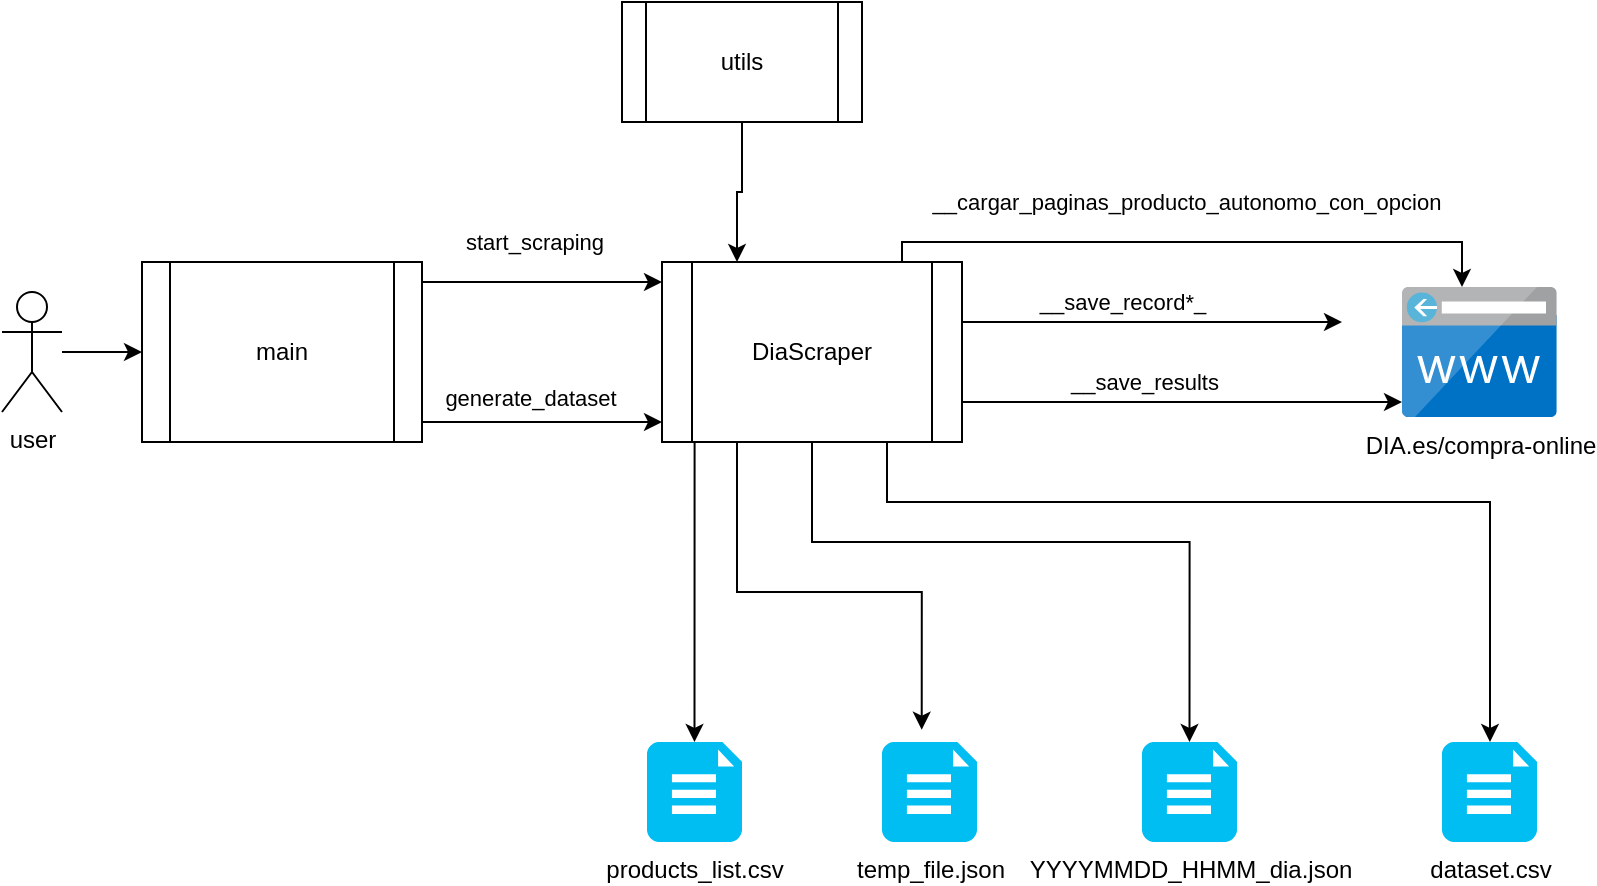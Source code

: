 <mxfile version="16.4.0" type="device" pages="2"><diagram id="p2ATk4UKt3Bv-NEzFjB0" name="Programa"><mxGraphModel dx="1022" dy="539" grid="1" gridSize="10" guides="1" tooltips="1" connect="1" arrows="1" fold="1" page="1" pageScale="1" pageWidth="827" pageHeight="1169" math="0" shadow="0"><root><mxCell id="0"/><mxCell id="1" parent="0"/><mxCell id="OQooCJtFr1opEy_-leEv-11" style="edgeStyle=orthogonalEdgeStyle;rounded=0;orthogonalLoop=1;jettySize=auto;html=1;" parent="1" source="BZAW36Sh3tjM77XknDDD-1" target="OQooCJtFr1opEy_-leEv-10" edge="1"><mxGeometry relative="1" as="geometry"/></mxCell><mxCell id="BZAW36Sh3tjM77XknDDD-1" value="user&lt;br&gt;" style="shape=umlActor;verticalLabelPosition=bottom;verticalAlign=top;html=1;outlineConnect=0;" parent="1" vertex="1"><mxGeometry x="10" y="185" width="30" height="60" as="geometry"/></mxCell><mxCell id="OQooCJtFr1opEy_-leEv-2" value="__cargar_paginas_producto_autonomo_con_opcion" style="edgeStyle=orthogonalEdgeStyle;rounded=0;orthogonalLoop=1;jettySize=auto;html=1;" parent="1" source="BZAW36Sh3tjM77XknDDD-2" target="OQooCJtFr1opEy_-leEv-1" edge="1"><mxGeometry x="-0.026" y="20" relative="1" as="geometry"><Array as="points"><mxPoint x="460" y="160"/><mxPoint x="740" y="160"/></Array><mxPoint as="offset"/></mxGeometry></mxCell><mxCell id="OQooCJtFr1opEy_-leEv-25" value="__save_record*_" style="edgeStyle=orthogonalEdgeStyle;rounded=0;orthogonalLoop=1;jettySize=auto;html=1;" parent="1" edge="1"><mxGeometry y="10" relative="1" as="geometry"><mxPoint as="offset"/><mxPoint x="460" y="200" as="sourcePoint"/><mxPoint x="680" y="200" as="targetPoint"/></mxGeometry></mxCell><mxCell id="tgPBnxF62j1zWoEwg_eN-5" style="edgeStyle=orthogonalEdgeStyle;rounded=0;orthogonalLoop=1;jettySize=auto;html=1;exitX=0.75;exitY=1;exitDx=0;exitDy=0;" parent="1" source="BZAW36Sh3tjM77XknDDD-2" target="tgPBnxF62j1zWoEwg_eN-4" edge="1"><mxGeometry relative="1" as="geometry"><Array as="points"><mxPoint x="453" y="290"/><mxPoint x="754" y="290"/></Array></mxGeometry></mxCell><mxCell id="tgPBnxF62j1zWoEwg_eN-6" style="edgeStyle=orthogonalEdgeStyle;rounded=0;orthogonalLoop=1;jettySize=auto;html=1;exitX=0.25;exitY=1;exitDx=0;exitDy=0;entryX=0.418;entryY=-0.123;entryDx=0;entryDy=0;entryPerimeter=0;" parent="1" source="BZAW36Sh3tjM77XknDDD-2" target="OQooCJtFr1opEy_-leEv-7" edge="1"><mxGeometry relative="1" as="geometry"/></mxCell><mxCell id="tgPBnxF62j1zWoEwg_eN-7" style="edgeStyle=orthogonalEdgeStyle;rounded=0;orthogonalLoop=1;jettySize=auto;html=1;exitX=0.5;exitY=1;exitDx=0;exitDy=0;entryX=0.5;entryY=0;entryDx=0;entryDy=0;entryPerimeter=0;" parent="1" source="BZAW36Sh3tjM77XknDDD-2" target="OQooCJtFr1opEy_-leEv-14" edge="1"><mxGeometry relative="1" as="geometry"><Array as="points"><mxPoint x="415" y="310"/><mxPoint x="604" y="310"/></Array></mxGeometry></mxCell><mxCell id="tgPBnxF62j1zWoEwg_eN-8" style="edgeStyle=orthogonalEdgeStyle;rounded=0;orthogonalLoop=1;jettySize=auto;html=1;exitX=0.25;exitY=1;exitDx=0;exitDy=0;entryX=0.5;entryY=0;entryDx=0;entryDy=0;entryPerimeter=0;" parent="1" source="BZAW36Sh3tjM77XknDDD-2" target="AZijXsk9mpYzts6ZrsLE-3" edge="1"><mxGeometry relative="1" as="geometry"><Array as="points"><mxPoint x="356" y="260"/></Array></mxGeometry></mxCell><mxCell id="Y2HPQvFWZYAzQ_hQ6nZX-2" style="edgeStyle=orthogonalEdgeStyle;rounded=0;orthogonalLoop=1;jettySize=auto;html=1;exitX=1;exitY=0.75;exitDx=0;exitDy=0;" parent="1" source="BZAW36Sh3tjM77XknDDD-2" target="OQooCJtFr1opEy_-leEv-1" edge="1"><mxGeometry relative="1" as="geometry"><Array as="points"><mxPoint x="490" y="240"/></Array></mxGeometry></mxCell><mxCell id="Y2HPQvFWZYAzQ_hQ6nZX-3" value="__save_results" style="edgeLabel;html=1;align=center;verticalAlign=middle;resizable=0;points=[];" parent="Y2HPQvFWZYAzQ_hQ6nZX-2" vertex="1" connectable="0"><mxGeometry x="0.245" y="-4" relative="1" as="geometry"><mxPoint x="-45" y="-14" as="offset"/></mxGeometry></mxCell><mxCell id="BZAW36Sh3tjM77XknDDD-2" value="DiaScraper" style="shape=process;whiteSpace=wrap;html=1;backgroundOutline=1;" parent="1" vertex="1"><mxGeometry x="340" y="170" width="150" height="90" as="geometry"/></mxCell><mxCell id="OQooCJtFr1opEy_-leEv-7" value="temp_file.json" style="verticalLabelPosition=bottom;html=1;verticalAlign=top;align=center;strokeColor=none;fillColor=#00BEF2;shape=mxgraph.azure.file_2;pointerEvents=1;" parent="1" vertex="1"><mxGeometry x="450" y="410" width="47.5" height="50" as="geometry"/></mxCell><mxCell id="OQooCJtFr1opEy_-leEv-22" value="start_scraping" style="edgeStyle=orthogonalEdgeStyle;rounded=0;orthogonalLoop=1;jettySize=auto;html=1;" parent="1" source="OQooCJtFr1opEy_-leEv-10" target="BZAW36Sh3tjM77XknDDD-2" edge="1"><mxGeometry x="-0.077" y="20" relative="1" as="geometry"><mxPoint as="offset"/><Array as="points"><mxPoint x="290" y="180"/><mxPoint x="290" y="180"/></Array></mxGeometry></mxCell><mxCell id="tgPBnxF62j1zWoEwg_eN-3" value="generate_dataset" style="edgeStyle=orthogonalEdgeStyle;rounded=0;orthogonalLoop=1;jettySize=auto;html=1;exitX=1;exitY=0.75;exitDx=0;exitDy=0;" parent="1" source="OQooCJtFr1opEy_-leEv-10" edge="1"><mxGeometry y="13" relative="1" as="geometry"><mxPoint x="340" y="250" as="targetPoint"/><Array as="points"><mxPoint x="220" y="250"/><mxPoint x="340" y="250"/></Array><mxPoint y="1" as="offset"/></mxGeometry></mxCell><mxCell id="OQooCJtFr1opEy_-leEv-10" value="main" style="shape=process;whiteSpace=wrap;html=1;backgroundOutline=1;" parent="1" vertex="1"><mxGeometry x="80" y="170" width="140" height="90" as="geometry"/></mxCell><mxCell id="OQooCJtFr1opEy_-leEv-14" value="YYYYMMDD_HHMM_dia.json" style="verticalLabelPosition=bottom;html=1;verticalAlign=top;align=center;strokeColor=none;fillColor=#00BEF2;shape=mxgraph.azure.file_2;pointerEvents=1;" parent="1" vertex="1"><mxGeometry x="580" y="410" width="47.5" height="50" as="geometry"/></mxCell><mxCell id="OQooCJtFr1opEy_-leEv-1" value="DIA.es/compra-online" style="sketch=0;aspect=fixed;html=1;points=[];align=center;image;fontSize=12;image=img/lib/mscae/CustomDomain.svg;" parent="1" vertex="1"><mxGeometry x="710" y="182.5" width="77.38" height="65" as="geometry"/></mxCell><mxCell id="OQooCJtFr1opEy_-leEv-24" style="edgeStyle=orthogonalEdgeStyle;rounded=0;orthogonalLoop=1;jettySize=auto;html=1;entryX=0.25;entryY=0;entryDx=0;entryDy=0;" parent="1" source="OQooCJtFr1opEy_-leEv-23" target="BZAW36Sh3tjM77XknDDD-2" edge="1"><mxGeometry relative="1" as="geometry"/></mxCell><mxCell id="OQooCJtFr1opEy_-leEv-23" value="utils" style="shape=process;whiteSpace=wrap;html=1;backgroundOutline=1;" parent="1" vertex="1"><mxGeometry x="320" y="40" width="120" height="60" as="geometry"/></mxCell><mxCell id="AZijXsk9mpYzts6ZrsLE-3" value="products_list.csv&lt;br&gt;" style="verticalLabelPosition=bottom;html=1;verticalAlign=top;align=center;strokeColor=none;fillColor=#00BEF2;shape=mxgraph.azure.file_2;pointerEvents=1;" parent="1" vertex="1"><mxGeometry x="332.5" y="410" width="47.5" height="50" as="geometry"/></mxCell><mxCell id="tgPBnxF62j1zWoEwg_eN-4" value="dataset.csv" style="verticalLabelPosition=bottom;html=1;verticalAlign=top;align=center;strokeColor=none;fillColor=#00BEF2;shape=mxgraph.azure.file_2;pointerEvents=1;" parent="1" vertex="1"><mxGeometry x="730" y="410" width="47.5" height="50" as="geometry"/></mxCell></root></mxGraphModel></diagram><diagram id="KZLGMOvVBk1uhM8aPAnN" name="Base de datos"><mxGraphModel dx="1022" dy="539" grid="1" gridSize="10" guides="1" tooltips="1" connect="1" arrows="1" fold="1" page="1" pageScale="1" pageWidth="827" pageHeight="1169" math="0" shadow="0"><root><mxCell id="bypzdKnzM1yFQaEJGsn8-0"/><mxCell id="bypzdKnzM1yFQaEJGsn8-1" parent="bypzdKnzM1yFQaEJGsn8-0"/><mxCell id="EDVltWEn58mAH4jj8Rbh-0" value="producto_dim" style="swimlane;fontStyle=0;childLayout=stackLayout;horizontal=1;startSize=30;horizontalStack=0;resizeParent=1;resizeParentMax=0;resizeLast=0;collapsible=1;marginBottom=0;" parent="bypzdKnzM1yFQaEJGsn8-1" vertex="1"><mxGeometry x="94" y="150" width="140" height="240" as="geometry"/></mxCell><mxCell id="EDVltWEn58mAH4jj8Rbh-1" value="id_producto" style="text;strokeColor=none;fillColor=none;align=left;verticalAlign=middle;spacingLeft=4;spacingRight=4;overflow=hidden;points=[[0,0.5],[1,0.5]];portConstraint=eastwest;rotatable=0;" parent="EDVltWEn58mAH4jj8Rbh-0" vertex="1"><mxGeometry y="30" width="140" height="30" as="geometry"/></mxCell><mxCell id="EDVltWEn58mAH4jj8Rbh-20" value="product_id" style="text;strokeColor=none;fillColor=none;align=left;verticalAlign=middle;spacingLeft=4;spacingRight=4;overflow=hidden;points=[[0,0.5],[1,0.5]];portConstraint=eastwest;rotatable=0;" parent="EDVltWEn58mAH4jj8Rbh-0" vertex="1"><mxGeometry y="60" width="140" height="30" as="geometry"/></mxCell><mxCell id="EDVltWEn58mAH4jj8Rbh-3" value="product" style="text;strokeColor=none;fillColor=none;align=left;verticalAlign=middle;spacingLeft=4;spacingRight=4;overflow=hidden;points=[[0,0.5],[1,0.5]];portConstraint=eastwest;rotatable=0;" parent="EDVltWEn58mAH4jj8Rbh-0" vertex="1"><mxGeometry y="90" width="140" height="30" as="geometry"/></mxCell><mxCell id="EDVltWEn58mAH4jj8Rbh-14" value="brand" style="text;strokeColor=none;fillColor=none;align=left;verticalAlign=middle;spacingLeft=4;spacingRight=4;overflow=hidden;points=[[0,0.5],[1,0.5]];portConstraint=eastwest;rotatable=0;" parent="EDVltWEn58mAH4jj8Rbh-0" vertex="1"><mxGeometry y="120" width="140" height="30" as="geometry"/></mxCell><mxCell id="EDVltWEn58mAH4jj8Rbh-17" value="categories" style="text;strokeColor=none;fillColor=none;align=left;verticalAlign=middle;spacingLeft=4;spacingRight=4;overflow=hidden;points=[[0,0.5],[1,0.5]];portConstraint=eastwest;rotatable=0;" parent="EDVltWEn58mAH4jj8Rbh-0" vertex="1"><mxGeometry y="150" width="140" height="30" as="geometry"/></mxCell><mxCell id="Bo8vE9eTVboJ7mkQpJ8V-0" value="product_date" style="text;strokeColor=none;fillColor=none;align=left;verticalAlign=middle;spacingLeft=4;spacingRight=4;overflow=hidden;points=[[0,0.5],[1,0.5]];portConstraint=eastwest;rotatable=0;" vertex="1" parent="EDVltWEn58mAH4jj8Rbh-0"><mxGeometry y="180" width="140" height="30" as="geometry"/></mxCell><mxCell id="CI_SugpdDvcNJ2OXuY1o-0" value="td_load" style="text;strokeColor=none;fillColor=none;align=left;verticalAlign=middle;spacingLeft=4;spacingRight=4;overflow=hidden;points=[[0,0.5],[1,0.5]];portConstraint=eastwest;rotatable=0;" parent="EDVltWEn58mAH4jj8Rbh-0" vertex="1"><mxGeometry y="210" width="140" height="30" as="geometry"/></mxCell><mxCell id="EDVltWEn58mAH4jj8Rbh-4" value="date_dim" style="swimlane;fontStyle=0;childLayout=stackLayout;horizontal=1;startSize=30;horizontalStack=0;resizeParent=1;resizeParentMax=0;resizeLast=0;collapsible=1;marginBottom=0;" parent="bypzdKnzM1yFQaEJGsn8-1" vertex="1"><mxGeometry x="594" y="150" width="140" height="120" as="geometry"/></mxCell><mxCell id="EDVltWEn58mAH4jj8Rbh-5" value="id_date" style="text;strokeColor=none;fillColor=none;align=left;verticalAlign=middle;spacingLeft=4;spacingRight=4;overflow=hidden;points=[[0,0.5],[1,0.5]];portConstraint=eastwest;rotatable=0;" parent="EDVltWEn58mAH4jj8Rbh-4" vertex="1"><mxGeometry y="30" width="140" height="30" as="geometry"/></mxCell><mxCell id="EDVltWEn58mAH4jj8Rbh-6" value="date" style="text;strokeColor=none;fillColor=none;align=left;verticalAlign=middle;spacingLeft=4;spacingRight=4;overflow=hidden;points=[[0,0.5],[1,0.5]];portConstraint=eastwest;rotatable=0;" parent="EDVltWEn58mAH4jj8Rbh-4" vertex="1"><mxGeometry y="60" width="140" height="30" as="geometry"/></mxCell><mxCell id="CI_SugpdDvcNJ2OXuY1o-2" value="td_load" style="text;strokeColor=none;fillColor=none;align=left;verticalAlign=middle;spacingLeft=4;spacingRight=4;overflow=hidden;points=[[0,0.5],[1,0.5]];portConstraint=eastwest;rotatable=0;" parent="EDVltWEn58mAH4jj8Rbh-4" vertex="1"><mxGeometry y="90" width="140" height="30" as="geometry"/></mxCell><mxCell id="EDVltWEn58mAH4jj8Rbh-8" value="producto_dia_fact" style="swimlane;fontStyle=0;childLayout=stackLayout;horizontal=1;startSize=30;horizontalStack=0;resizeParent=1;resizeParentMax=0;resizeLast=0;collapsible=1;marginBottom=0;" parent="bypzdKnzM1yFQaEJGsn8-1" vertex="1"><mxGeometry x="344" y="150" width="140" height="240" as="geometry"/></mxCell><mxCell id="EDVltWEn58mAH4jj8Rbh-9" value="id_producto" style="text;strokeColor=none;fillColor=none;align=left;verticalAlign=middle;spacingLeft=4;spacingRight=4;overflow=hidden;points=[[0,0.5],[1,0.5]];portConstraint=eastwest;rotatable=0;" parent="EDVltWEn58mAH4jj8Rbh-8" vertex="1"><mxGeometry y="30" width="140" height="30" as="geometry"/></mxCell><mxCell id="EDVltWEn58mAH4jj8Rbh-10" value="id_date" style="text;strokeColor=none;fillColor=none;align=left;verticalAlign=middle;spacingLeft=4;spacingRight=4;overflow=hidden;points=[[0,0.5],[1,0.5]];portConstraint=eastwest;rotatable=0;" parent="EDVltWEn58mAH4jj8Rbh-8" vertex="1"><mxGeometry y="60" width="140" height="30" as="geometry"/></mxCell><mxCell id="EDVltWEn58mAH4jj8Rbh-19" value="price" style="text;strokeColor=none;fillColor=none;align=left;verticalAlign=middle;spacingLeft=4;spacingRight=4;overflow=hidden;points=[[0,0.5],[1,0.5]];portConstraint=eastwest;rotatable=0;" parent="EDVltWEn58mAH4jj8Rbh-8" vertex="1"><mxGeometry y="90" width="140" height="30" as="geometry"/></mxCell><mxCell id="EDVltWEn58mAH4jj8Rbh-15" value="unit_price" style="text;strokeColor=none;fillColor=none;align=left;verticalAlign=middle;spacingLeft=4;spacingRight=4;overflow=hidden;points=[[0,0.5],[1,0.5]];portConstraint=eastwest;rotatable=0;" parent="EDVltWEn58mAH4jj8Rbh-8" vertex="1"><mxGeometry y="120" width="140" height="30" as="geometry"/></mxCell><mxCell id="EDVltWEn58mAH4jj8Rbh-16" value="units" style="text;strokeColor=none;fillColor=none;align=left;verticalAlign=middle;spacingLeft=4;spacingRight=4;overflow=hidden;points=[[0,0.5],[1,0.5]];portConstraint=eastwest;rotatable=0;" parent="EDVltWEn58mAH4jj8Rbh-8" vertex="1"><mxGeometry y="150" width="140" height="30" as="geometry"/></mxCell><mxCell id="EDVltWEn58mAH4jj8Rbh-18" value="discount" style="text;strokeColor=none;fillColor=none;align=left;verticalAlign=middle;spacingLeft=4;spacingRight=4;overflow=hidden;points=[[0,0.5],[1,0.5]];portConstraint=eastwest;rotatable=0;" parent="EDVltWEn58mAH4jj8Rbh-8" vertex="1"><mxGeometry y="180" width="140" height="30" as="geometry"/></mxCell><mxCell id="CI_SugpdDvcNJ2OXuY1o-1" value="td_load" style="text;strokeColor=none;fillColor=none;align=left;verticalAlign=middle;spacingLeft=4;spacingRight=4;overflow=hidden;points=[[0,0.5],[1,0.5]];portConstraint=eastwest;rotatable=0;" parent="EDVltWEn58mAH4jj8Rbh-8" vertex="1"><mxGeometry y="210" width="140" height="30" as="geometry"/></mxCell><mxCell id="EDVltWEn58mAH4jj8Rbh-12" value="" style="edgeStyle=entityRelationEdgeStyle;fontSize=12;html=1;endArrow=ERoneToMany;rounded=0;" parent="bypzdKnzM1yFQaEJGsn8-1" source="EDVltWEn58mAH4jj8Rbh-1" target="EDVltWEn58mAH4jj8Rbh-9" edge="1"><mxGeometry width="100" height="100" relative="1" as="geometry"><mxPoint x="394" y="330" as="sourcePoint"/><mxPoint x="494" y="230" as="targetPoint"/></mxGeometry></mxCell><mxCell id="EDVltWEn58mAH4jj8Rbh-13" value="" style="edgeStyle=entityRelationEdgeStyle;fontSize=12;html=1;endArrow=ERoneToMany;rounded=0;" parent="bypzdKnzM1yFQaEJGsn8-1" source="EDVltWEn58mAH4jj8Rbh-5" target="EDVltWEn58mAH4jj8Rbh-10" edge="1"><mxGeometry width="100" height="100" relative="1" as="geometry"><mxPoint x="244" y="205" as="sourcePoint"/><mxPoint x="354" y="205" as="targetPoint"/></mxGeometry></mxCell></root></mxGraphModel></diagram></mxfile>